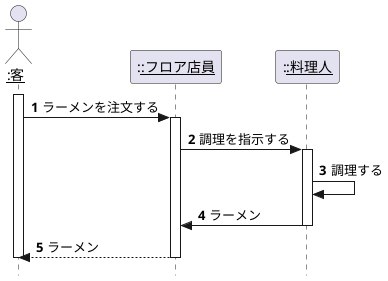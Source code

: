 @startuml ラーメン屋
hide footbox
    'メッセージに自動で番号を送る
autonumber
    '厳密なUMLに準拠する
skinparam style strictuml
actor "<u>:客</u>" as custmer
participant ":<u>:フロア店員</u>" as clerk
participant ":<u>:料理人</u>" as cook

activate custmer
    custmer -> clerk: ラーメンを注文する
    activate clerk
        clerk -> cook: 調理を指示する
        activate cook
        cook -> cook: 調理する
        clerk <- cook: ラーメン
        deactivate cook
     custmer <-- clerk: ラーメン
    deactivate clerk
deactivate custmer

@enduml
